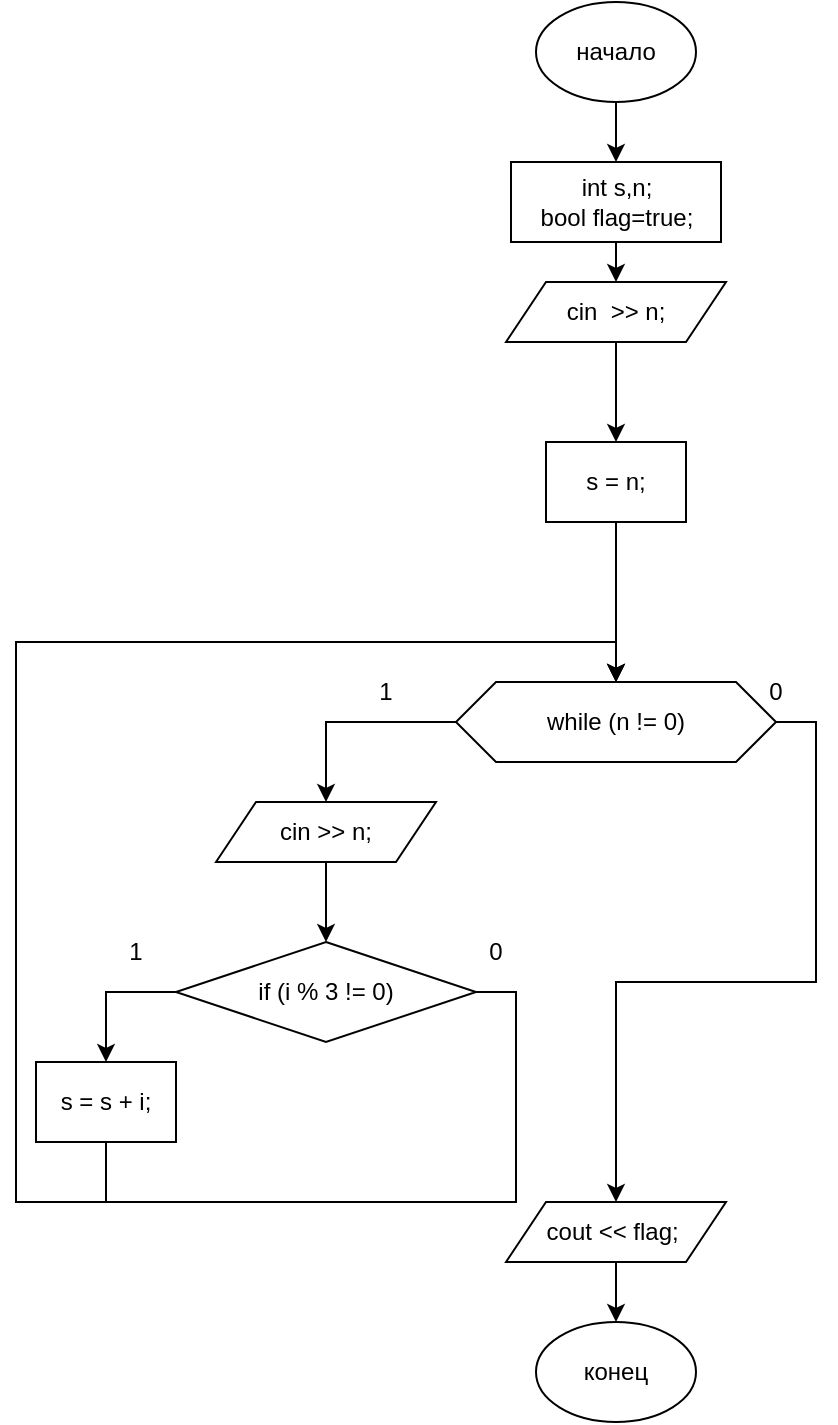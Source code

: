 <mxfile version="16.0.0" type="device"><diagram id="C5RBs43oDa-KdzZeNtuy" name="Page-1"><mxGraphModel dx="460" dy="1953" grid="1" gridSize="10" guides="1" tooltips="1" connect="1" arrows="1" fold="1" page="1" pageScale="1" pageWidth="827" pageHeight="1169" math="0" shadow="0"><root><mxCell id="WIyWlLk6GJQsqaUBKTNV-0"/><mxCell id="WIyWlLk6GJQsqaUBKTNV-1" parent="WIyWlLk6GJQsqaUBKTNV-0"/><mxCell id="OQVsZwVB6jkAHPOZj0J7-18" style="edgeStyle=orthogonalEdgeStyle;rounded=0;orthogonalLoop=1;jettySize=auto;html=1;exitX=0.5;exitY=1;exitDx=0;exitDy=0;" parent="WIyWlLk6GJQsqaUBKTNV-1" source="OQVsZwVB6jkAHPOZj0J7-0" target="OQVsZwVB6jkAHPOZj0J7-1" edge="1"><mxGeometry relative="1" as="geometry"/></mxCell><mxCell id="OQVsZwVB6jkAHPOZj0J7-0" value="начало&lt;br&gt;" style="ellipse;whiteSpace=wrap;html=1;" parent="WIyWlLk6GJQsqaUBKTNV-1" vertex="1"><mxGeometry x="270" y="-70" width="80" height="50" as="geometry"/></mxCell><mxCell id="OQVsZwVB6jkAHPOZj0J7-14" style="edgeStyle=orthogonalEdgeStyle;rounded=0;orthogonalLoop=1;jettySize=auto;html=1;exitX=0.5;exitY=1;exitDx=0;exitDy=0;entryX=0.5;entryY=0;entryDx=0;entryDy=0;" parent="WIyWlLk6GJQsqaUBKTNV-1" source="OQVsZwVB6jkAHPOZj0J7-1" target="OQVsZwVB6jkAHPOZj0J7-2" edge="1"><mxGeometry relative="1" as="geometry"/></mxCell><mxCell id="OQVsZwVB6jkAHPOZj0J7-1" value="&lt;div&gt;int s,n;&lt;/div&gt;&lt;div&gt;&lt;span&gt;&#9;&lt;/span&gt;bool flag=true;&lt;/div&gt;" style="rounded=0;whiteSpace=wrap;html=1;" parent="WIyWlLk6GJQsqaUBKTNV-1" vertex="1"><mxGeometry x="257.5" y="10" width="105" height="40" as="geometry"/></mxCell><mxCell id="eZAPOZ83lbLS1PrpkbrV-0" style="edgeStyle=orthogonalEdgeStyle;rounded=0;orthogonalLoop=1;jettySize=auto;html=1;exitX=0.5;exitY=1;exitDx=0;exitDy=0;entryX=0.5;entryY=0;entryDx=0;entryDy=0;" edge="1" parent="WIyWlLk6GJQsqaUBKTNV-1" source="OQVsZwVB6jkAHPOZj0J7-2" target="OQVsZwVB6jkAHPOZj0J7-3"><mxGeometry relative="1" as="geometry"/></mxCell><mxCell id="OQVsZwVB6jkAHPOZj0J7-2" value="cin&amp;nbsp; &amp;gt;&amp;gt; n;" style="shape=parallelogram;perimeter=parallelogramPerimeter;whiteSpace=wrap;html=1;fixedSize=1;" parent="WIyWlLk6GJQsqaUBKTNV-1" vertex="1"><mxGeometry x="255" y="70" width="110" height="30" as="geometry"/></mxCell><mxCell id="OQVsZwVB6jkAHPOZj0J7-11" style="edgeStyle=orthogonalEdgeStyle;rounded=0;orthogonalLoop=1;jettySize=auto;html=1;exitX=0.5;exitY=1;exitDx=0;exitDy=0;entryX=0.5;entryY=0;entryDx=0;entryDy=0;" parent="WIyWlLk6GJQsqaUBKTNV-1" source="OQVsZwVB6jkAHPOZj0J7-3" target="OQVsZwVB6jkAHPOZj0J7-4" edge="1"><mxGeometry relative="1" as="geometry"/></mxCell><mxCell id="OQVsZwVB6jkAHPOZj0J7-3" value="s = n;" style="rounded=0;whiteSpace=wrap;html=1;" parent="WIyWlLk6GJQsqaUBKTNV-1" vertex="1"><mxGeometry x="275" y="150" width="70" height="40" as="geometry"/></mxCell><mxCell id="OQVsZwVB6jkAHPOZj0J7-16" style="edgeStyle=orthogonalEdgeStyle;rounded=0;orthogonalLoop=1;jettySize=auto;html=1;exitX=1;exitY=0.5;exitDx=0;exitDy=0;entryX=0.5;entryY=0;entryDx=0;entryDy=0;" parent="WIyWlLk6GJQsqaUBKTNV-1" source="OQVsZwVB6jkAHPOZj0J7-4" target="OQVsZwVB6jkAHPOZj0J7-15" edge="1"><mxGeometry relative="1" as="geometry"/></mxCell><mxCell id="OQVsZwVB6jkAHPOZj0J7-29" style="edgeStyle=orthogonalEdgeStyle;rounded=0;orthogonalLoop=1;jettySize=auto;html=1;exitX=0;exitY=0.5;exitDx=0;exitDy=0;entryX=0.5;entryY=0;entryDx=0;entryDy=0;" parent="WIyWlLk6GJQsqaUBKTNV-1" source="OQVsZwVB6jkAHPOZj0J7-4" target="eZAPOZ83lbLS1PrpkbrV-1" edge="1"><mxGeometry relative="1" as="geometry"><mxPoint x="165" y="330" as="targetPoint"/></mxGeometry></mxCell><mxCell id="OQVsZwVB6jkAHPOZj0J7-4" value="while (n != 0)" style="shape=hexagon;perimeter=hexagonPerimeter2;whiteSpace=wrap;html=1;fixedSize=1;labelBackgroundColor=#FFFFFF;" parent="WIyWlLk6GJQsqaUBKTNV-1" vertex="1"><mxGeometry x="230" y="270" width="160" height="40" as="geometry"/></mxCell><mxCell id="OQVsZwVB6jkAHPOZj0J7-19" style="edgeStyle=orthogonalEdgeStyle;rounded=0;orthogonalLoop=1;jettySize=auto;html=1;exitX=0.5;exitY=1;exitDx=0;exitDy=0;entryX=0.5;entryY=0;entryDx=0;entryDy=0;" parent="WIyWlLk6GJQsqaUBKTNV-1" source="OQVsZwVB6jkAHPOZj0J7-15" target="OQVsZwVB6jkAHPOZj0J7-17" edge="1"><mxGeometry relative="1" as="geometry"/></mxCell><mxCell id="OQVsZwVB6jkAHPOZj0J7-15" value="cout &amp;lt;&amp;lt; flag;&amp;nbsp;" style="shape=parallelogram;perimeter=parallelogramPerimeter;whiteSpace=wrap;html=1;fixedSize=1;" parent="WIyWlLk6GJQsqaUBKTNV-1" vertex="1"><mxGeometry x="255" y="530" width="110" height="30" as="geometry"/></mxCell><mxCell id="OQVsZwVB6jkAHPOZj0J7-17" value="конец" style="ellipse;whiteSpace=wrap;html=1;" parent="WIyWlLk6GJQsqaUBKTNV-1" vertex="1"><mxGeometry x="270" y="590" width="80" height="50" as="geometry"/></mxCell><mxCell id="OQVsZwVB6jkAHPOZj0J7-20" value="1" style="text;html=1;strokeColor=none;fillColor=none;align=center;verticalAlign=middle;whiteSpace=wrap;rounded=0;labelBackgroundColor=#FFFFFF;" parent="WIyWlLk6GJQsqaUBKTNV-1" vertex="1"><mxGeometry x="165" y="260" width="60" height="30" as="geometry"/></mxCell><mxCell id="OQVsZwVB6jkAHPOZj0J7-23" value="0" style="text;html=1;strokeColor=none;fillColor=none;align=center;verticalAlign=middle;whiteSpace=wrap;rounded=0;labelBackgroundColor=#FFFFFF;" parent="WIyWlLk6GJQsqaUBKTNV-1" vertex="1"><mxGeometry x="360" y="260" width="60" height="30" as="geometry"/></mxCell><mxCell id="OQVsZwVB6jkAHPOZj0J7-32" style="edgeStyle=orthogonalEdgeStyle;rounded=0;orthogonalLoop=1;jettySize=auto;html=1;exitX=0;exitY=0.5;exitDx=0;exitDy=0;entryX=0.5;entryY=0;entryDx=0;entryDy=0;" parent="WIyWlLk6GJQsqaUBKTNV-1" source="OQVsZwVB6jkAHPOZj0J7-25" target="OQVsZwVB6jkAHPOZj0J7-27" edge="1"><mxGeometry relative="1" as="geometry"/></mxCell><mxCell id="OQVsZwVB6jkAHPOZj0J7-34" style="edgeStyle=orthogonalEdgeStyle;rounded=0;orthogonalLoop=1;jettySize=auto;html=1;exitX=1;exitY=0.5;exitDx=0;exitDy=0;entryX=0.5;entryY=0;entryDx=0;entryDy=0;" parent="WIyWlLk6GJQsqaUBKTNV-1" source="OQVsZwVB6jkAHPOZj0J7-25" target="OQVsZwVB6jkAHPOZj0J7-4" edge="1"><mxGeometry relative="1" as="geometry"><Array as="points"><mxPoint x="260" y="425"/><mxPoint x="260" y="530"/><mxPoint x="10" y="530"/><mxPoint x="10" y="250"/><mxPoint x="310" y="250"/></Array></mxGeometry></mxCell><mxCell id="OQVsZwVB6jkAHPOZj0J7-25" value="if (i % 3 != 0)" style="rhombus;whiteSpace=wrap;html=1;labelBackgroundColor=#FFFFFF;" parent="WIyWlLk6GJQsqaUBKTNV-1" vertex="1"><mxGeometry x="90" y="400" width="150" height="50" as="geometry"/></mxCell><mxCell id="OQVsZwVB6jkAHPOZj0J7-51" style="edgeStyle=orthogonalEdgeStyle;rounded=0;orthogonalLoop=1;jettySize=auto;html=1;exitX=0.5;exitY=1;exitDx=0;exitDy=0;entryX=0.5;entryY=0;entryDx=0;entryDy=0;" parent="WIyWlLk6GJQsqaUBKTNV-1" source="OQVsZwVB6jkAHPOZj0J7-27" target="OQVsZwVB6jkAHPOZj0J7-4" edge="1"><mxGeometry relative="1" as="geometry"><Array as="points"><mxPoint x="55" y="530"/><mxPoint x="10" y="530"/><mxPoint x="10" y="250"/><mxPoint x="310" y="250"/></Array></mxGeometry></mxCell><mxCell id="OQVsZwVB6jkAHPOZj0J7-27" value="s = s + i;" style="rounded=0;whiteSpace=wrap;html=1;" parent="WIyWlLk6GJQsqaUBKTNV-1" vertex="1"><mxGeometry x="20" y="460" width="70" height="40" as="geometry"/></mxCell><mxCell id="OQVsZwVB6jkAHPOZj0J7-33" value="1" style="text;html=1;strokeColor=none;fillColor=none;align=center;verticalAlign=middle;whiteSpace=wrap;rounded=0;labelBackgroundColor=#FFFFFF;" parent="WIyWlLk6GJQsqaUBKTNV-1" vertex="1"><mxGeometry x="40" y="390" width="60" height="30" as="geometry"/></mxCell><mxCell id="OQVsZwVB6jkAHPOZj0J7-38" value="0" style="text;html=1;strokeColor=none;fillColor=none;align=center;verticalAlign=middle;whiteSpace=wrap;rounded=0;labelBackgroundColor=#FFFFFF;" parent="WIyWlLk6GJQsqaUBKTNV-1" vertex="1"><mxGeometry x="220" y="390" width="60" height="30" as="geometry"/></mxCell><mxCell id="eZAPOZ83lbLS1PrpkbrV-2" style="edgeStyle=orthogonalEdgeStyle;rounded=0;orthogonalLoop=1;jettySize=auto;html=1;exitX=0.5;exitY=1;exitDx=0;exitDy=0;entryX=0.5;entryY=0;entryDx=0;entryDy=0;" edge="1" parent="WIyWlLk6GJQsqaUBKTNV-1" source="eZAPOZ83lbLS1PrpkbrV-1" target="OQVsZwVB6jkAHPOZj0J7-25"><mxGeometry relative="1" as="geometry"/></mxCell><mxCell id="eZAPOZ83lbLS1PrpkbrV-1" value="cin &amp;gt;&amp;gt; n;" style="shape=parallelogram;perimeter=parallelogramPerimeter;whiteSpace=wrap;html=1;fixedSize=1;" vertex="1" parent="WIyWlLk6GJQsqaUBKTNV-1"><mxGeometry x="110" y="330" width="110" height="30" as="geometry"/></mxCell></root></mxGraphModel></diagram></mxfile>